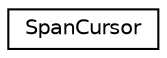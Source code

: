 digraph "Graphical Class Hierarchy"
{
 // LATEX_PDF_SIZE
  edge [fontname="Helvetica",fontsize="10",labelfontname="Helvetica",labelfontsize="10"];
  node [fontname="Helvetica",fontsize="10",shape=record];
  rankdir="LR";
  Node0 [label="SpanCursor",height=0.2,width=0.4,color="black", fillcolor="white", style="filled",URL="$classSpanCursor.html",tooltip=" "];
}
